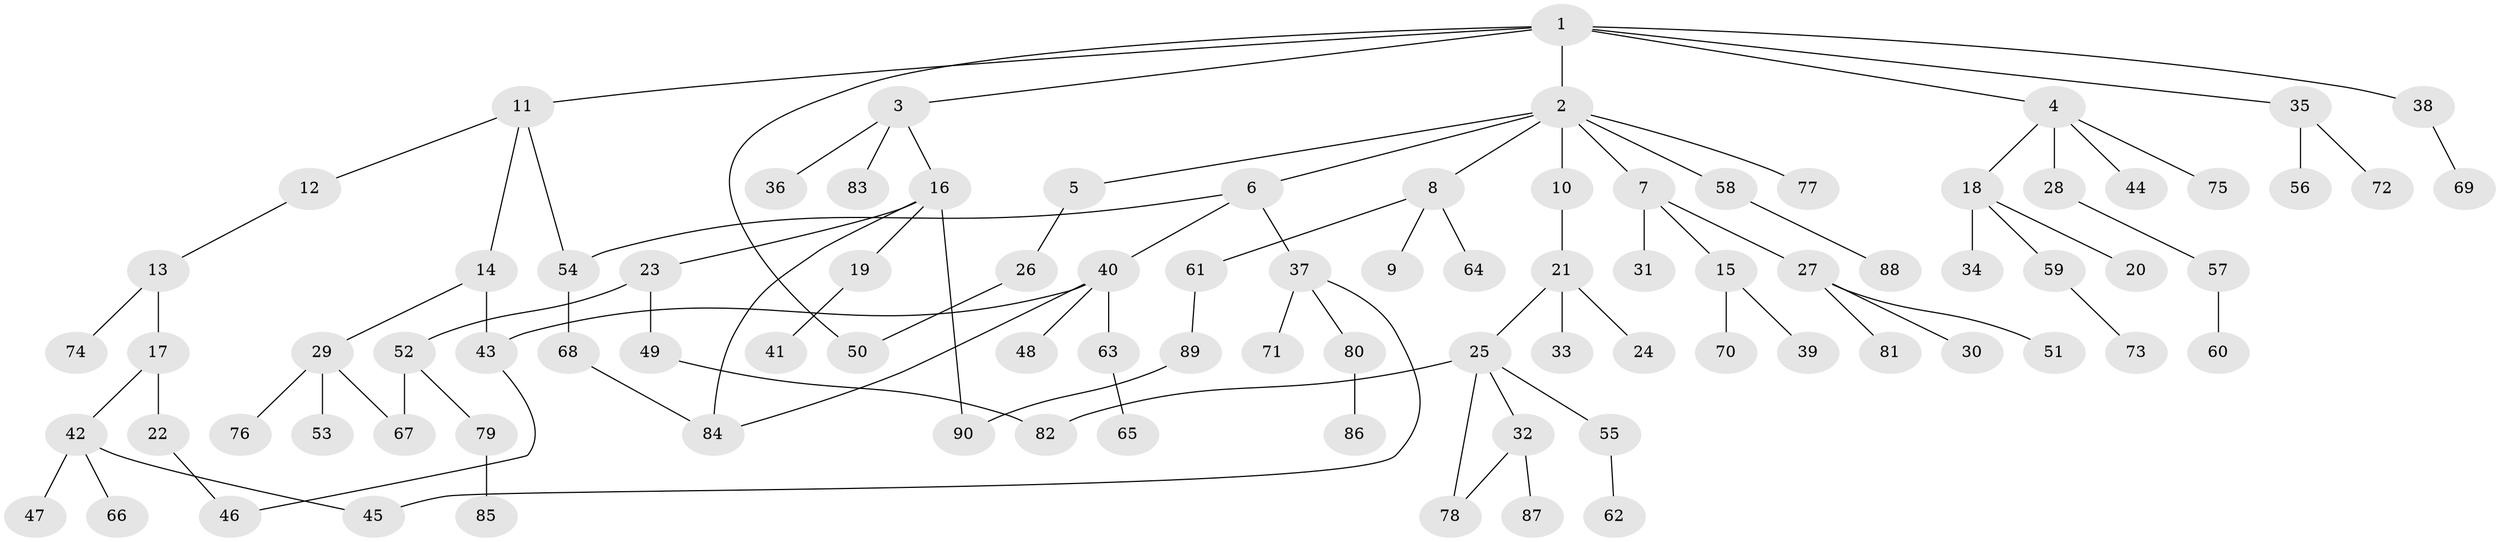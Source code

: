 // Generated by graph-tools (version 1.1) at 2025/13/03/09/25 04:13:16]
// undirected, 90 vertices, 100 edges
graph export_dot {
graph [start="1"]
  node [color=gray90,style=filled];
  1;
  2;
  3;
  4;
  5;
  6;
  7;
  8;
  9;
  10;
  11;
  12;
  13;
  14;
  15;
  16;
  17;
  18;
  19;
  20;
  21;
  22;
  23;
  24;
  25;
  26;
  27;
  28;
  29;
  30;
  31;
  32;
  33;
  34;
  35;
  36;
  37;
  38;
  39;
  40;
  41;
  42;
  43;
  44;
  45;
  46;
  47;
  48;
  49;
  50;
  51;
  52;
  53;
  54;
  55;
  56;
  57;
  58;
  59;
  60;
  61;
  62;
  63;
  64;
  65;
  66;
  67;
  68;
  69;
  70;
  71;
  72;
  73;
  74;
  75;
  76;
  77;
  78;
  79;
  80;
  81;
  82;
  83;
  84;
  85;
  86;
  87;
  88;
  89;
  90;
  1 -- 2;
  1 -- 3;
  1 -- 4;
  1 -- 11;
  1 -- 35;
  1 -- 38;
  1 -- 50;
  2 -- 5;
  2 -- 6;
  2 -- 7;
  2 -- 8;
  2 -- 10;
  2 -- 58;
  2 -- 77;
  3 -- 16;
  3 -- 36;
  3 -- 83;
  4 -- 18;
  4 -- 28;
  4 -- 44;
  4 -- 75;
  5 -- 26;
  6 -- 37;
  6 -- 40;
  6 -- 54;
  7 -- 15;
  7 -- 27;
  7 -- 31;
  8 -- 9;
  8 -- 61;
  8 -- 64;
  10 -- 21;
  11 -- 12;
  11 -- 14;
  11 -- 54;
  12 -- 13;
  13 -- 17;
  13 -- 74;
  14 -- 29;
  14 -- 43;
  15 -- 39;
  15 -- 70;
  16 -- 19;
  16 -- 23;
  16 -- 90;
  16 -- 84;
  17 -- 22;
  17 -- 42;
  18 -- 20;
  18 -- 34;
  18 -- 59;
  19 -- 41;
  21 -- 24;
  21 -- 25;
  21 -- 33;
  22 -- 46;
  23 -- 49;
  23 -- 52;
  25 -- 32;
  25 -- 55;
  25 -- 82;
  25 -- 78;
  26 -- 50;
  27 -- 30;
  27 -- 51;
  27 -- 81;
  28 -- 57;
  29 -- 53;
  29 -- 67;
  29 -- 76;
  32 -- 78;
  32 -- 87;
  35 -- 56;
  35 -- 72;
  37 -- 71;
  37 -- 80;
  37 -- 45;
  38 -- 69;
  40 -- 48;
  40 -- 63;
  40 -- 84;
  40 -- 43;
  42 -- 45;
  42 -- 47;
  42 -- 66;
  43 -- 46;
  49 -- 82;
  52 -- 79;
  52 -- 67;
  54 -- 68;
  55 -- 62;
  57 -- 60;
  58 -- 88;
  59 -- 73;
  61 -- 89;
  63 -- 65;
  68 -- 84;
  79 -- 85;
  80 -- 86;
  89 -- 90;
}
